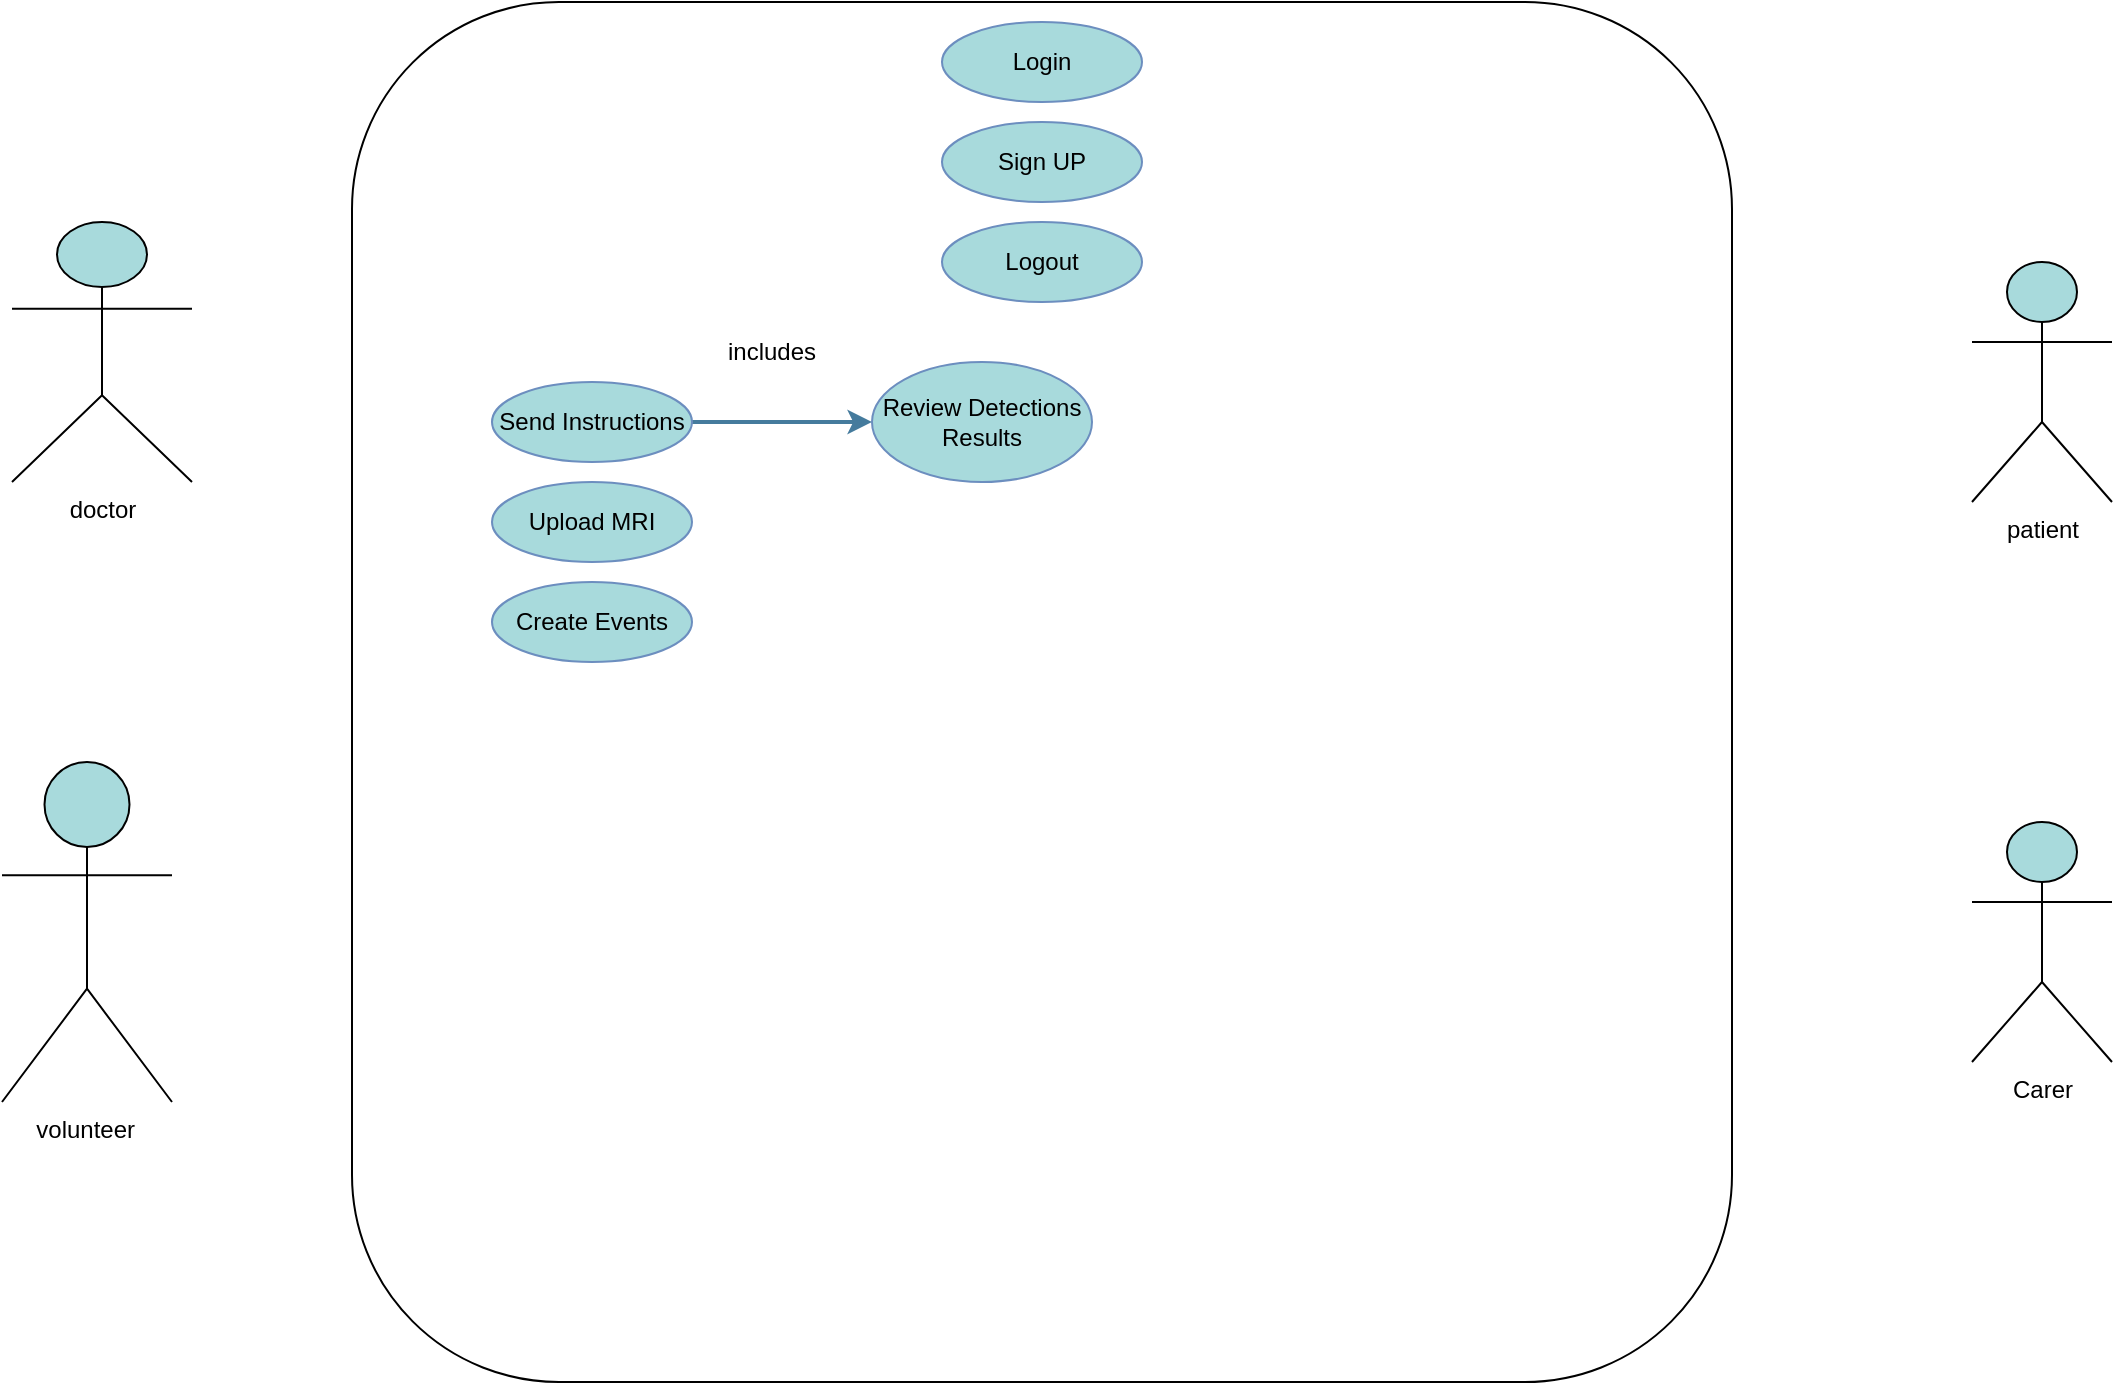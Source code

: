 <mxfile version="20.8.20" type="github">
  <diagram name="Page-1" id="XaOnVoo_b1yvlYfC4CzB">
    <mxGraphModel dx="1434" dy="782" grid="1" gridSize="10" guides="1" tooltips="1" connect="1" arrows="1" fold="1" page="1" pageScale="1" pageWidth="1169" pageHeight="827" math="0" shadow="0">
      <root>
        <mxCell id="0" />
        <mxCell id="1" parent="0" />
        <mxCell id="zfQq_avG-bBHoIgWDMuL-1" value="doctor" style="shape=umlActor;verticalLabelPosition=bottom;verticalAlign=top;html=1;fillColor=#A8DADC;" vertex="1" parent="1">
          <mxGeometry x="70" y="170" width="90" height="130" as="geometry" />
        </mxCell>
        <mxCell id="zfQq_avG-bBHoIgWDMuL-2" value="volunteer&amp;nbsp;" style="shape=umlActor;verticalLabelPosition=bottom;verticalAlign=top;html=1;fillColor=#A8DADC;" vertex="1" parent="1">
          <mxGeometry x="65" y="440" width="85" height="170" as="geometry" />
        </mxCell>
        <mxCell id="zfQq_avG-bBHoIgWDMuL-3" value="patient" style="shape=umlActor;verticalLabelPosition=bottom;verticalAlign=top;html=1;fillColor=#A8DADC;" vertex="1" parent="1">
          <mxGeometry x="1050" y="190" width="70" height="120" as="geometry" />
        </mxCell>
        <mxCell id="zfQq_avG-bBHoIgWDMuL-4" value="Carer" style="shape=umlActor;verticalLabelPosition=bottom;verticalAlign=top;html=1;fillColor=#A8DADC;" vertex="1" parent="1">
          <mxGeometry x="1050" y="470" width="70" height="120" as="geometry" />
        </mxCell>
        <mxCell id="zfQq_avG-bBHoIgWDMuL-9" value="" style="whiteSpace=wrap;html=1;aspect=fixed;rounded=1;" vertex="1" parent="1">
          <mxGeometry x="240" y="60" width="690" height="690" as="geometry" />
        </mxCell>
        <mxCell id="zfQq_avG-bBHoIgWDMuL-10" value="Login" style="ellipse;whiteSpace=wrap;html=1;align=center;rounded=1;fillColor=#A8DADC;strokeColor=#6c8ebf;" vertex="1" parent="1">
          <mxGeometry x="535" y="70" width="100" height="40" as="geometry" />
        </mxCell>
        <mxCell id="zfQq_avG-bBHoIgWDMuL-11" value="Sign UP" style="ellipse;whiteSpace=wrap;html=1;align=center;rounded=1;fillColor=#A8DADC;strokeColor=#6c8ebf;" vertex="1" parent="1">
          <mxGeometry x="535" y="120" width="100" height="40" as="geometry" />
        </mxCell>
        <mxCell id="zfQq_avG-bBHoIgWDMuL-12" value="Logout" style="ellipse;whiteSpace=wrap;html=1;align=center;rounded=1;fillColor=#A8DADC;strokeColor=#6c8ebf;" vertex="1" parent="1">
          <mxGeometry x="535" y="170" width="100" height="40" as="geometry" />
        </mxCell>
        <mxCell id="zfQq_avG-bBHoIgWDMuL-13" value="Upload MRI" style="ellipse;whiteSpace=wrap;html=1;align=center;rounded=1;fillColor=#A8DADC;strokeColor=#6c8ebf;" vertex="1" parent="1">
          <mxGeometry x="310" y="300" width="100" height="40" as="geometry" />
        </mxCell>
        <mxCell id="zfQq_avG-bBHoIgWDMuL-17" value="" style="edgeStyle=orthogonalEdgeStyle;rounded=0;orthogonalLoop=1;jettySize=auto;html=1;strokeColor=#457B9D;strokeWidth=2;" edge="1" parent="1" source="zfQq_avG-bBHoIgWDMuL-14" target="zfQq_avG-bBHoIgWDMuL-16">
          <mxGeometry relative="1" as="geometry" />
        </mxCell>
        <mxCell id="zfQq_avG-bBHoIgWDMuL-14" value="Send Instructions" style="ellipse;whiteSpace=wrap;html=1;align=center;rounded=1;fillColor=#A8DADC;strokeColor=#6c8ebf;" vertex="1" parent="1">
          <mxGeometry x="310" y="250" width="100" height="40" as="geometry" />
        </mxCell>
        <mxCell id="zfQq_avG-bBHoIgWDMuL-15" value="Create Events" style="ellipse;whiteSpace=wrap;html=1;align=center;rounded=1;fillColor=#A8DADC;strokeColor=#6c8ebf;" vertex="1" parent="1">
          <mxGeometry x="310" y="350" width="100" height="40" as="geometry" />
        </mxCell>
        <mxCell id="zfQq_avG-bBHoIgWDMuL-16" value="Review Detections Results" style="ellipse;whiteSpace=wrap;html=1;align=center;rounded=1;fillColor=#A8DADC;strokeColor=#6c8ebf;" vertex="1" parent="1">
          <mxGeometry x="500" y="240" width="110" height="60" as="geometry" />
        </mxCell>
        <mxCell id="zfQq_avG-bBHoIgWDMuL-18" value="includes" style="text;strokeColor=none;align=center;fillColor=none;html=1;verticalAlign=middle;whiteSpace=wrap;rounded=0;" vertex="1" parent="1">
          <mxGeometry x="420" y="220" width="60" height="30" as="geometry" />
        </mxCell>
      </root>
    </mxGraphModel>
  </diagram>
</mxfile>
